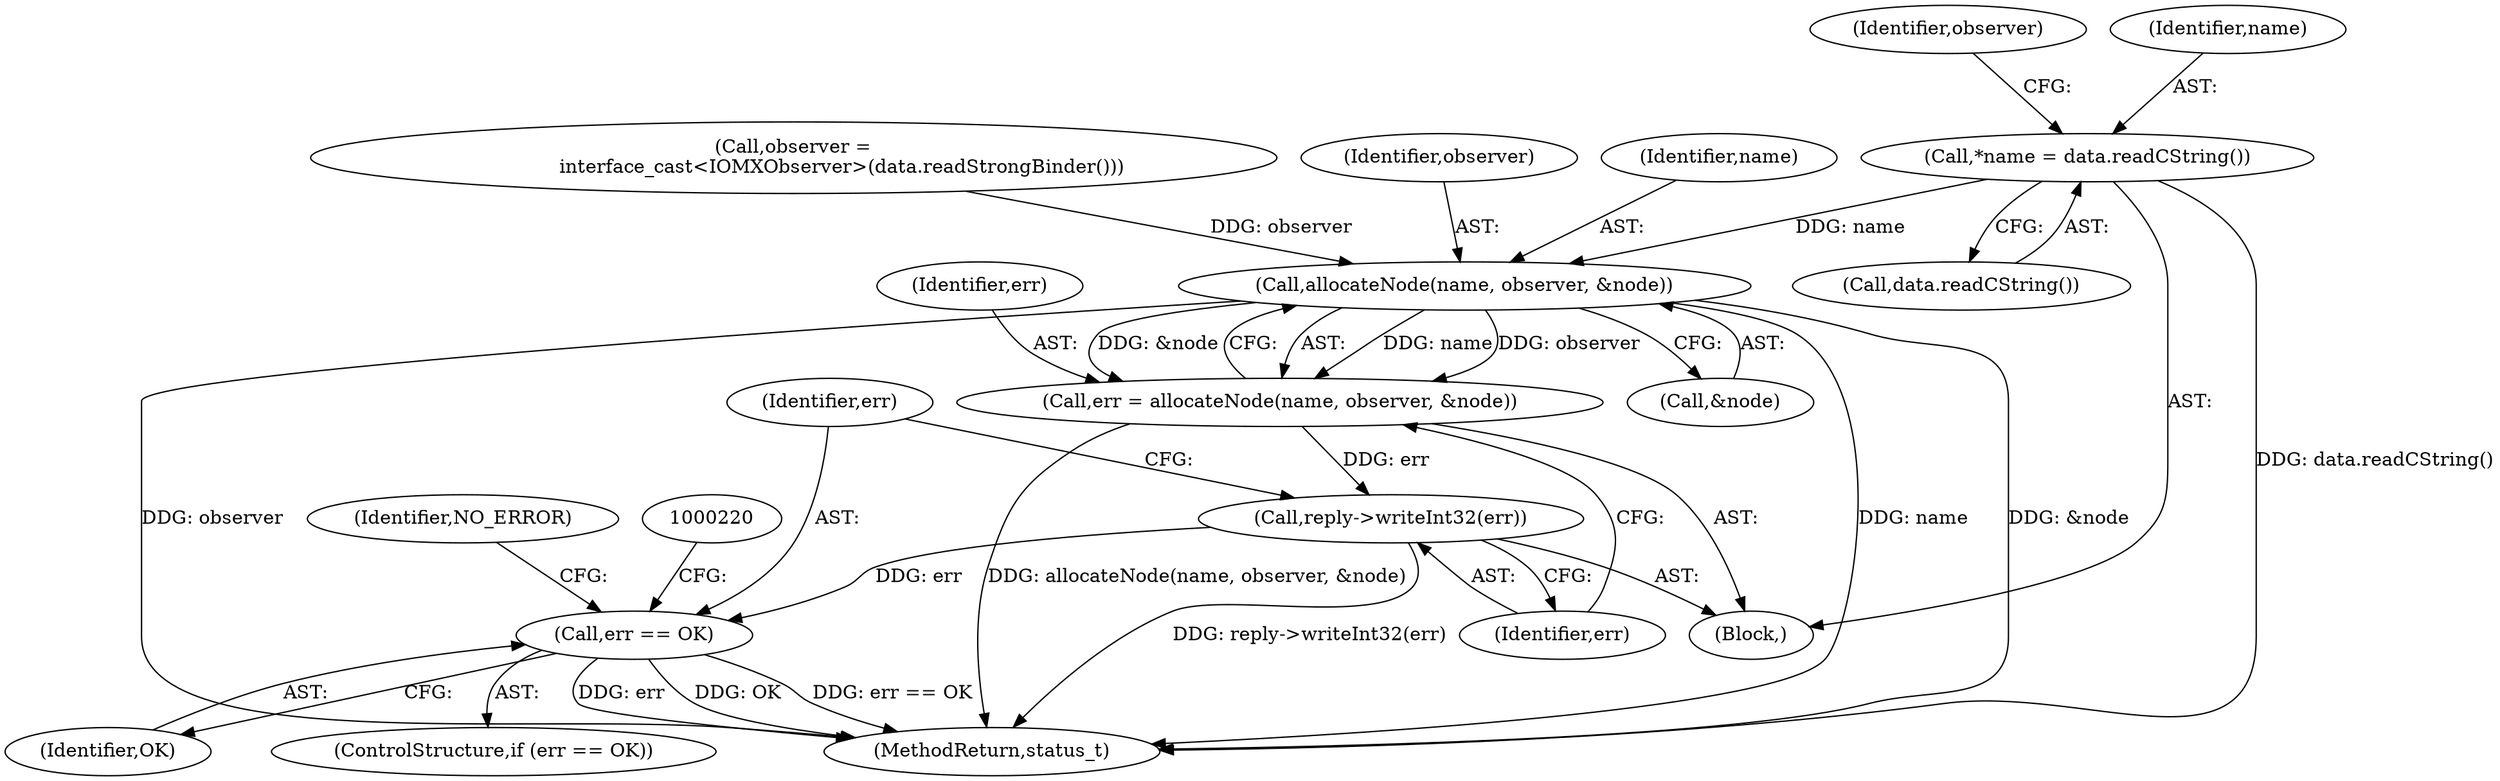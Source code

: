 digraph "0_Android_295c883fe3105b19bcd0f9e07d54c6b589fc5bff@API" {
"1000191" [label="(Call,*name = data.readCString())"];
"1000206" [label="(Call,allocateNode(name, observer, &node))"];
"1000204" [label="(Call,err = allocateNode(name, observer, &node))"];
"1000211" [label="(Call,reply->writeInt32(err))"];
"1000214" [label="(Call,err == OK)"];
"1000205" [label="(Identifier,err)"];
"1000195" [label="(Call,observer =\n                interface_cast<IOMXObserver>(data.readStrongBinder()))"];
"1000185" [label="(Block,)"];
"1001214" [label="(MethodReturn,status_t)"];
"1000193" [label="(Call,data.readCString())"];
"1000208" [label="(Identifier,observer)"];
"1000196" [label="(Identifier,observer)"];
"1000216" [label="(Identifier,OK)"];
"1000211" [label="(Call,reply->writeInt32(err))"];
"1000206" [label="(Call,allocateNode(name, observer, &node))"];
"1000192" [label="(Identifier,name)"];
"1000209" [label="(Call,&node)"];
"1000213" [label="(ControlStructure,if (err == OK))"];
"1000204" [label="(Call,err = allocateNode(name, observer, &node))"];
"1000212" [label="(Identifier,err)"];
"1000207" [label="(Identifier,name)"];
"1000215" [label="(Identifier,err)"];
"1000191" [label="(Call,*name = data.readCString())"];
"1000223" [label="(Identifier,NO_ERROR)"];
"1000214" [label="(Call,err == OK)"];
"1000191" -> "1000185"  [label="AST: "];
"1000191" -> "1000193"  [label="CFG: "];
"1000192" -> "1000191"  [label="AST: "];
"1000193" -> "1000191"  [label="AST: "];
"1000196" -> "1000191"  [label="CFG: "];
"1000191" -> "1001214"  [label="DDG: data.readCString()"];
"1000191" -> "1000206"  [label="DDG: name"];
"1000206" -> "1000204"  [label="AST: "];
"1000206" -> "1000209"  [label="CFG: "];
"1000207" -> "1000206"  [label="AST: "];
"1000208" -> "1000206"  [label="AST: "];
"1000209" -> "1000206"  [label="AST: "];
"1000204" -> "1000206"  [label="CFG: "];
"1000206" -> "1001214"  [label="DDG: &node"];
"1000206" -> "1001214"  [label="DDG: observer"];
"1000206" -> "1001214"  [label="DDG: name"];
"1000206" -> "1000204"  [label="DDG: name"];
"1000206" -> "1000204"  [label="DDG: observer"];
"1000206" -> "1000204"  [label="DDG: &node"];
"1000195" -> "1000206"  [label="DDG: observer"];
"1000204" -> "1000185"  [label="AST: "];
"1000205" -> "1000204"  [label="AST: "];
"1000212" -> "1000204"  [label="CFG: "];
"1000204" -> "1001214"  [label="DDG: allocateNode(name, observer, &node)"];
"1000204" -> "1000211"  [label="DDG: err"];
"1000211" -> "1000185"  [label="AST: "];
"1000211" -> "1000212"  [label="CFG: "];
"1000212" -> "1000211"  [label="AST: "];
"1000215" -> "1000211"  [label="CFG: "];
"1000211" -> "1001214"  [label="DDG: reply->writeInt32(err)"];
"1000211" -> "1000214"  [label="DDG: err"];
"1000214" -> "1000213"  [label="AST: "];
"1000214" -> "1000216"  [label="CFG: "];
"1000215" -> "1000214"  [label="AST: "];
"1000216" -> "1000214"  [label="AST: "];
"1000220" -> "1000214"  [label="CFG: "];
"1000223" -> "1000214"  [label="CFG: "];
"1000214" -> "1001214"  [label="DDG: OK"];
"1000214" -> "1001214"  [label="DDG: err == OK"];
"1000214" -> "1001214"  [label="DDG: err"];
}
